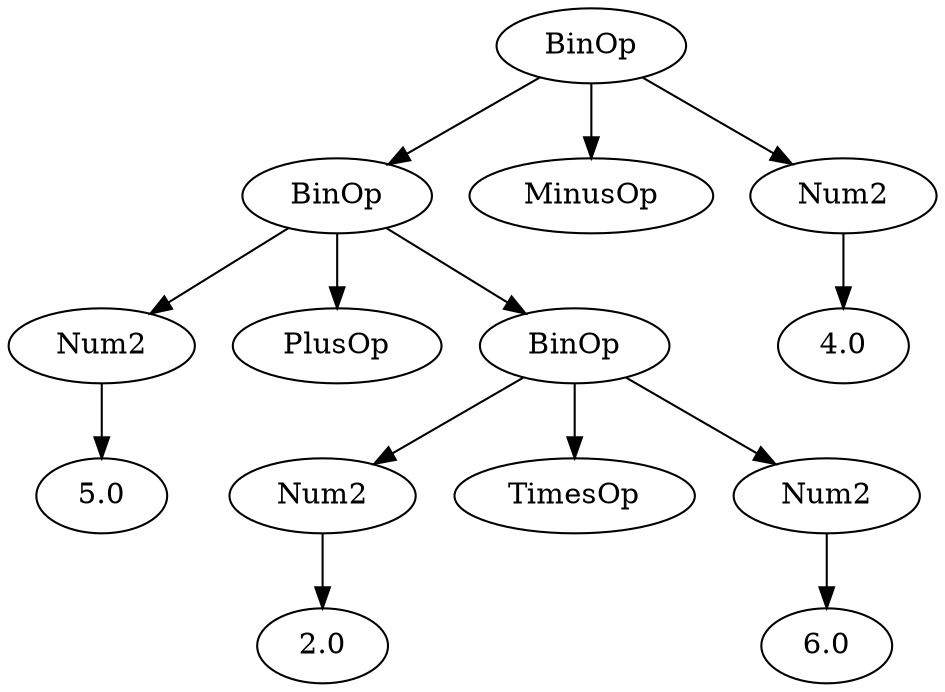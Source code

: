 digraph "" {
  "1" [label=" BinOp "];
  "1" -> "1.1" [];
  "1" -> "1.2" [];
  "1" -> "1.3" [];
  "1.1" [label=" BinOp "];
  "1.1" -> "1.1.1" [];
  "1.1" -> "1.1.2" [];
  "1.1" -> "1.1.3" [];
  "1.1.1" [label=" Num2 "];
  "1.1.1" -> "1.1.1.1" [];
  "1.1.1.1" [label=" 5.0 "];
  "1.1.2" [label=" PlusOp "];
  "1.1.3" [label=" BinOp "];
  "1.1.3" -> "1.1.3.1" [];
  "1.1.3" -> "1.1.3.2" [];
  "1.1.3" -> "1.1.3.3" [];
  "1.1.3.1" [label=" Num2 "];
  "1.1.3.1" -> "1.1.3.1.1" [];
  "1.1.3.1.1" [label=" 2.0 "];
  "1.1.3.2" [label=" TimesOp "];
  "1.1.3.3" [label=" Num2 "];
  "1.1.3.3" -> "1.1.3.3.1" [];
  "1.1.3.3.1" [label=" 6.0 "];
  "1.2" [label=" MinusOp "];
  "1.3" [label=" Num2 "];
  "1.3" -> "1.3.1" [];
  "1.3.1" [label=" 4.0 "];
}
